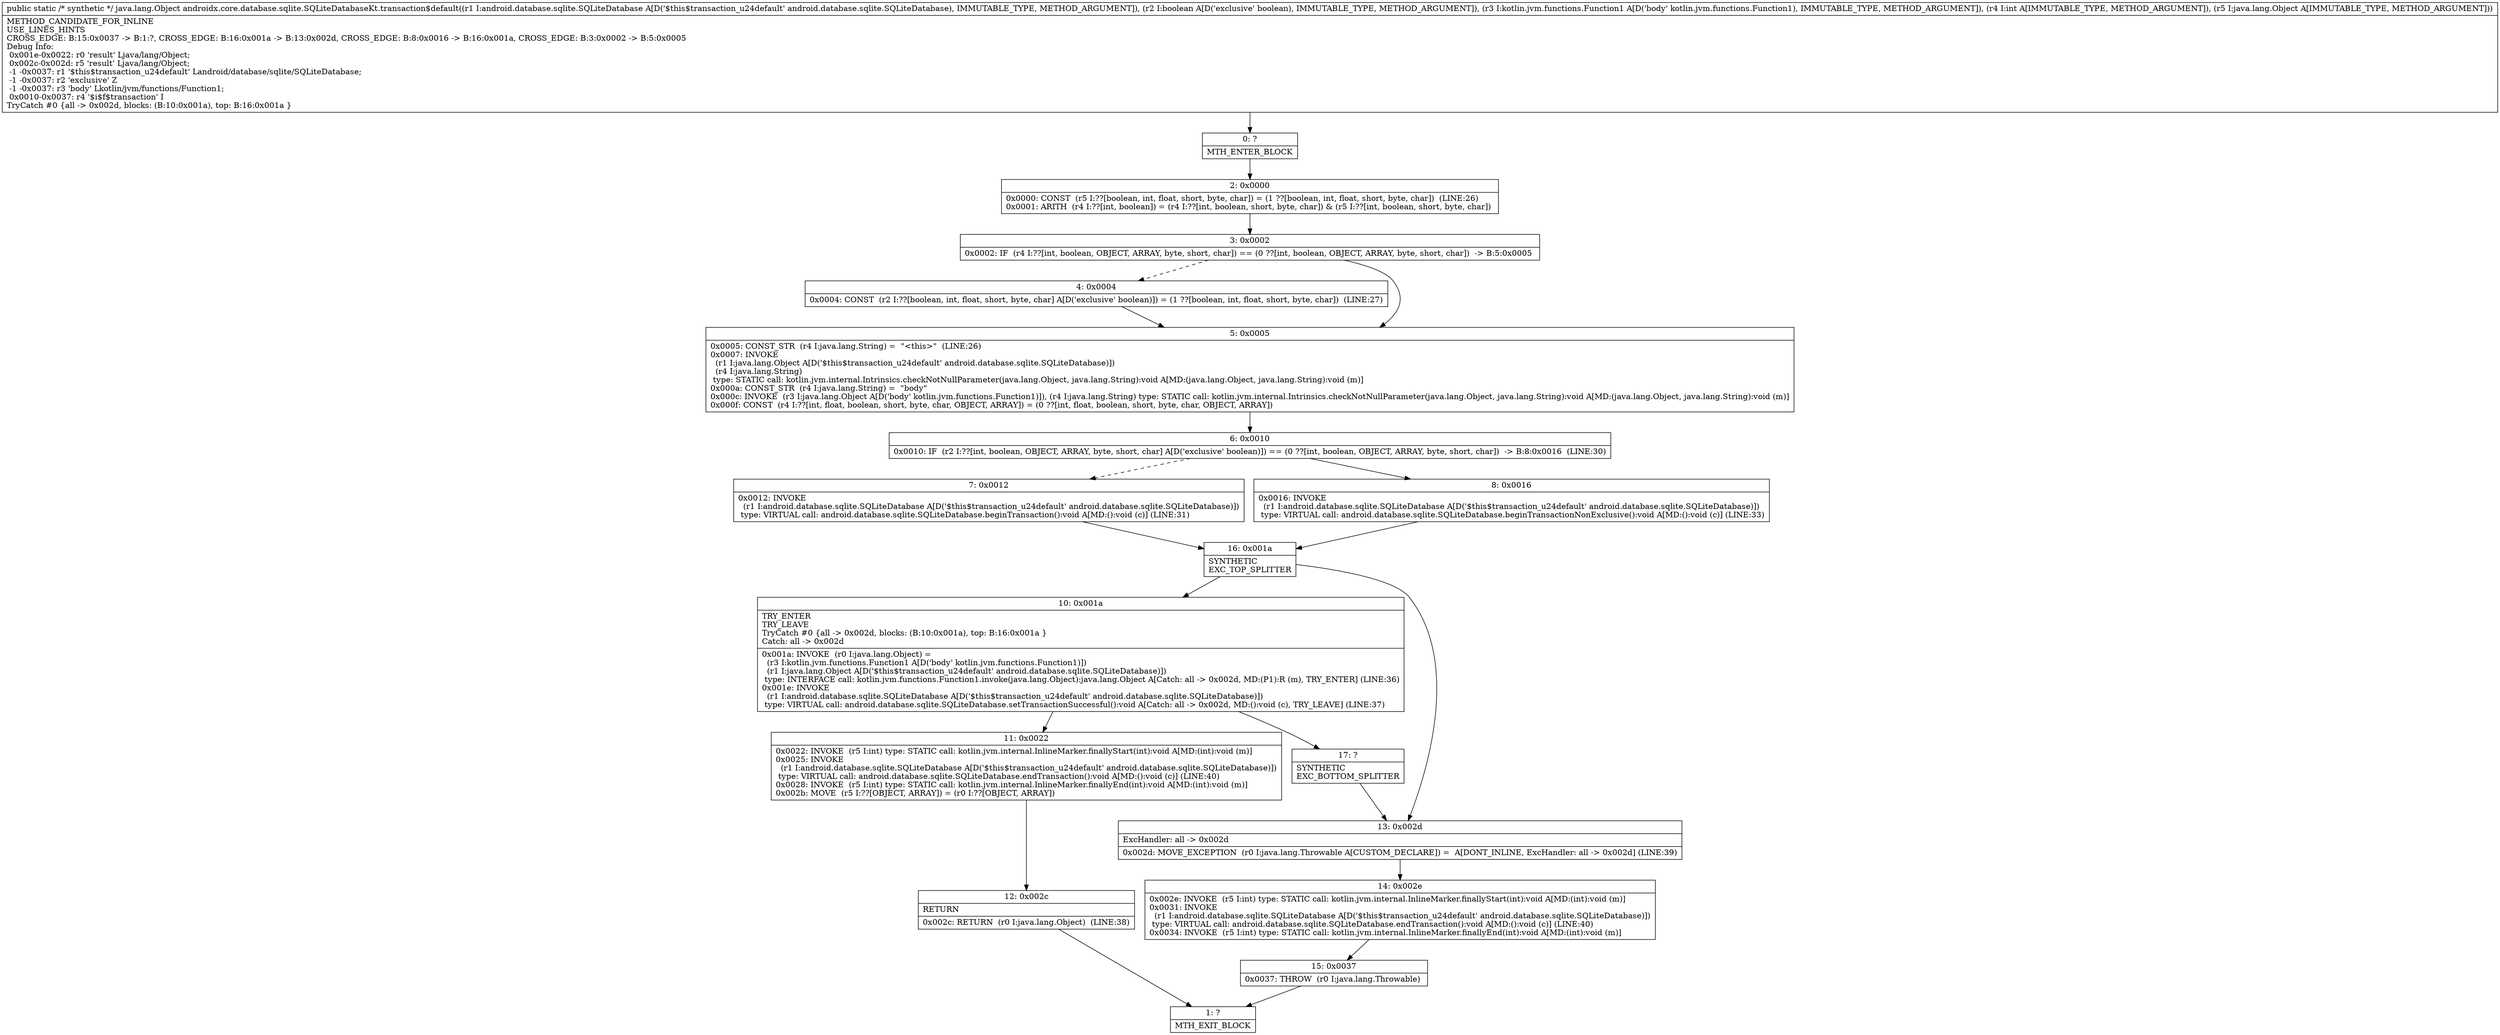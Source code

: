 digraph "CFG forandroidx.core.database.sqlite.SQLiteDatabaseKt.transaction$default(Landroid\/database\/sqlite\/SQLiteDatabase;ZLkotlin\/jvm\/functions\/Function1;ILjava\/lang\/Object;)Ljava\/lang\/Object;" {
Node_0 [shape=record,label="{0\:\ ?|MTH_ENTER_BLOCK\l}"];
Node_2 [shape=record,label="{2\:\ 0x0000|0x0000: CONST  (r5 I:??[boolean, int, float, short, byte, char]) = (1 ??[boolean, int, float, short, byte, char])  (LINE:26)\l0x0001: ARITH  (r4 I:??[int, boolean]) = (r4 I:??[int, boolean, short, byte, char]) & (r5 I:??[int, boolean, short, byte, char]) \l}"];
Node_3 [shape=record,label="{3\:\ 0x0002|0x0002: IF  (r4 I:??[int, boolean, OBJECT, ARRAY, byte, short, char]) == (0 ??[int, boolean, OBJECT, ARRAY, byte, short, char])  \-\> B:5:0x0005 \l}"];
Node_4 [shape=record,label="{4\:\ 0x0004|0x0004: CONST  (r2 I:??[boolean, int, float, short, byte, char] A[D('exclusive' boolean)]) = (1 ??[boolean, int, float, short, byte, char])  (LINE:27)\l}"];
Node_5 [shape=record,label="{5\:\ 0x0005|0x0005: CONST_STR  (r4 I:java.lang.String) =  \"\<this\>\"  (LINE:26)\l0x0007: INVOKE  \l  (r1 I:java.lang.Object A[D('$this$transaction_u24default' android.database.sqlite.SQLiteDatabase)])\l  (r4 I:java.lang.String)\l type: STATIC call: kotlin.jvm.internal.Intrinsics.checkNotNullParameter(java.lang.Object, java.lang.String):void A[MD:(java.lang.Object, java.lang.String):void (m)]\l0x000a: CONST_STR  (r4 I:java.lang.String) =  \"body\" \l0x000c: INVOKE  (r3 I:java.lang.Object A[D('body' kotlin.jvm.functions.Function1)]), (r4 I:java.lang.String) type: STATIC call: kotlin.jvm.internal.Intrinsics.checkNotNullParameter(java.lang.Object, java.lang.String):void A[MD:(java.lang.Object, java.lang.String):void (m)]\l0x000f: CONST  (r4 I:??[int, float, boolean, short, byte, char, OBJECT, ARRAY]) = (0 ??[int, float, boolean, short, byte, char, OBJECT, ARRAY]) \l}"];
Node_6 [shape=record,label="{6\:\ 0x0010|0x0010: IF  (r2 I:??[int, boolean, OBJECT, ARRAY, byte, short, char] A[D('exclusive' boolean)]) == (0 ??[int, boolean, OBJECT, ARRAY, byte, short, char])  \-\> B:8:0x0016  (LINE:30)\l}"];
Node_7 [shape=record,label="{7\:\ 0x0012|0x0012: INVOKE  \l  (r1 I:android.database.sqlite.SQLiteDatabase A[D('$this$transaction_u24default' android.database.sqlite.SQLiteDatabase)])\l type: VIRTUAL call: android.database.sqlite.SQLiteDatabase.beginTransaction():void A[MD:():void (c)] (LINE:31)\l}"];
Node_16 [shape=record,label="{16\:\ 0x001a|SYNTHETIC\lEXC_TOP_SPLITTER\l}"];
Node_10 [shape=record,label="{10\:\ 0x001a|TRY_ENTER\lTRY_LEAVE\lTryCatch #0 \{all \-\> 0x002d, blocks: (B:10:0x001a), top: B:16:0x001a \}\lCatch: all \-\> 0x002d\l|0x001a: INVOKE  (r0 I:java.lang.Object) = \l  (r3 I:kotlin.jvm.functions.Function1 A[D('body' kotlin.jvm.functions.Function1)])\l  (r1 I:java.lang.Object A[D('$this$transaction_u24default' android.database.sqlite.SQLiteDatabase)])\l type: INTERFACE call: kotlin.jvm.functions.Function1.invoke(java.lang.Object):java.lang.Object A[Catch: all \-\> 0x002d, MD:(P1):R (m), TRY_ENTER] (LINE:36)\l0x001e: INVOKE  \l  (r1 I:android.database.sqlite.SQLiteDatabase A[D('$this$transaction_u24default' android.database.sqlite.SQLiteDatabase)])\l type: VIRTUAL call: android.database.sqlite.SQLiteDatabase.setTransactionSuccessful():void A[Catch: all \-\> 0x002d, MD:():void (c), TRY_LEAVE] (LINE:37)\l}"];
Node_11 [shape=record,label="{11\:\ 0x0022|0x0022: INVOKE  (r5 I:int) type: STATIC call: kotlin.jvm.internal.InlineMarker.finallyStart(int):void A[MD:(int):void (m)]\l0x0025: INVOKE  \l  (r1 I:android.database.sqlite.SQLiteDatabase A[D('$this$transaction_u24default' android.database.sqlite.SQLiteDatabase)])\l type: VIRTUAL call: android.database.sqlite.SQLiteDatabase.endTransaction():void A[MD:():void (c)] (LINE:40)\l0x0028: INVOKE  (r5 I:int) type: STATIC call: kotlin.jvm.internal.InlineMarker.finallyEnd(int):void A[MD:(int):void (m)]\l0x002b: MOVE  (r5 I:??[OBJECT, ARRAY]) = (r0 I:??[OBJECT, ARRAY]) \l}"];
Node_12 [shape=record,label="{12\:\ 0x002c|RETURN\l|0x002c: RETURN  (r0 I:java.lang.Object)  (LINE:38)\l}"];
Node_1 [shape=record,label="{1\:\ ?|MTH_EXIT_BLOCK\l}"];
Node_17 [shape=record,label="{17\:\ ?|SYNTHETIC\lEXC_BOTTOM_SPLITTER\l}"];
Node_13 [shape=record,label="{13\:\ 0x002d|ExcHandler: all \-\> 0x002d\l|0x002d: MOVE_EXCEPTION  (r0 I:java.lang.Throwable A[CUSTOM_DECLARE]) =  A[DONT_INLINE, ExcHandler: all \-\> 0x002d] (LINE:39)\l}"];
Node_14 [shape=record,label="{14\:\ 0x002e|0x002e: INVOKE  (r5 I:int) type: STATIC call: kotlin.jvm.internal.InlineMarker.finallyStart(int):void A[MD:(int):void (m)]\l0x0031: INVOKE  \l  (r1 I:android.database.sqlite.SQLiteDatabase A[D('$this$transaction_u24default' android.database.sqlite.SQLiteDatabase)])\l type: VIRTUAL call: android.database.sqlite.SQLiteDatabase.endTransaction():void A[MD:():void (c)] (LINE:40)\l0x0034: INVOKE  (r5 I:int) type: STATIC call: kotlin.jvm.internal.InlineMarker.finallyEnd(int):void A[MD:(int):void (m)]\l}"];
Node_15 [shape=record,label="{15\:\ 0x0037|0x0037: THROW  (r0 I:java.lang.Throwable) \l}"];
Node_8 [shape=record,label="{8\:\ 0x0016|0x0016: INVOKE  \l  (r1 I:android.database.sqlite.SQLiteDatabase A[D('$this$transaction_u24default' android.database.sqlite.SQLiteDatabase)])\l type: VIRTUAL call: android.database.sqlite.SQLiteDatabase.beginTransactionNonExclusive():void A[MD:():void (c)] (LINE:33)\l}"];
MethodNode[shape=record,label="{public static \/* synthetic *\/ java.lang.Object androidx.core.database.sqlite.SQLiteDatabaseKt.transaction$default((r1 I:android.database.sqlite.SQLiteDatabase A[D('$this$transaction_u24default' android.database.sqlite.SQLiteDatabase), IMMUTABLE_TYPE, METHOD_ARGUMENT]), (r2 I:boolean A[D('exclusive' boolean), IMMUTABLE_TYPE, METHOD_ARGUMENT]), (r3 I:kotlin.jvm.functions.Function1 A[D('body' kotlin.jvm.functions.Function1), IMMUTABLE_TYPE, METHOD_ARGUMENT]), (r4 I:int A[IMMUTABLE_TYPE, METHOD_ARGUMENT]), (r5 I:java.lang.Object A[IMMUTABLE_TYPE, METHOD_ARGUMENT]))  | METHOD_CANDIDATE_FOR_INLINE\lUSE_LINES_HINTS\lCROSS_EDGE: B:15:0x0037 \-\> B:1:?, CROSS_EDGE: B:16:0x001a \-\> B:13:0x002d, CROSS_EDGE: B:8:0x0016 \-\> B:16:0x001a, CROSS_EDGE: B:3:0x0002 \-\> B:5:0x0005\lDebug Info:\l  0x001e\-0x0022: r0 'result' Ljava\/lang\/Object;\l  0x002c\-0x002d: r5 'result' Ljava\/lang\/Object;\l  \-1 \-0x0037: r1 '$this$transaction_u24default' Landroid\/database\/sqlite\/SQLiteDatabase;\l  \-1 \-0x0037: r2 'exclusive' Z\l  \-1 \-0x0037: r3 'body' Lkotlin\/jvm\/functions\/Function1;\l  0x0010\-0x0037: r4 '$i$f$transaction' I\lTryCatch #0 \{all \-\> 0x002d, blocks: (B:10:0x001a), top: B:16:0x001a \}\l}"];
MethodNode -> Node_0;Node_0 -> Node_2;
Node_2 -> Node_3;
Node_3 -> Node_4[style=dashed];
Node_3 -> Node_5;
Node_4 -> Node_5;
Node_5 -> Node_6;
Node_6 -> Node_7[style=dashed];
Node_6 -> Node_8;
Node_7 -> Node_16;
Node_16 -> Node_10;
Node_16 -> Node_13;
Node_10 -> Node_11;
Node_10 -> Node_17;
Node_11 -> Node_12;
Node_12 -> Node_1;
Node_17 -> Node_13;
Node_13 -> Node_14;
Node_14 -> Node_15;
Node_15 -> Node_1;
Node_8 -> Node_16;
}


